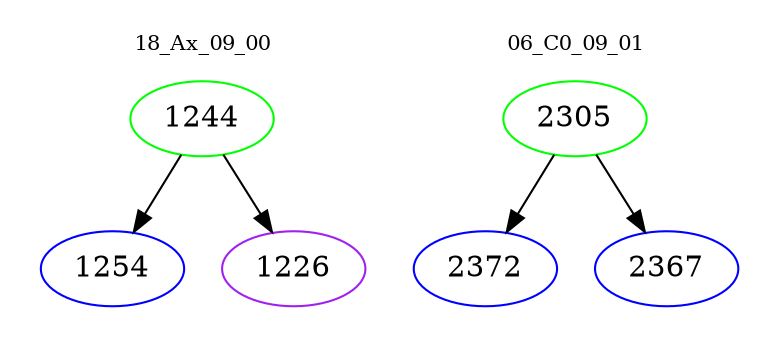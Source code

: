 digraph{
subgraph cluster_0 {
color = white
label = "18_Ax_09_00";
fontsize=10;
T0_1244 [label="1244", color="green"]
T0_1244 -> T0_1254 [color="black"]
T0_1254 [label="1254", color="blue"]
T0_1244 -> T0_1226 [color="black"]
T0_1226 [label="1226", color="purple"]
}
subgraph cluster_1 {
color = white
label = "06_C0_09_01";
fontsize=10;
T1_2305 [label="2305", color="green"]
T1_2305 -> T1_2372 [color="black"]
T1_2372 [label="2372", color="blue"]
T1_2305 -> T1_2367 [color="black"]
T1_2367 [label="2367", color="blue"]
}
}
